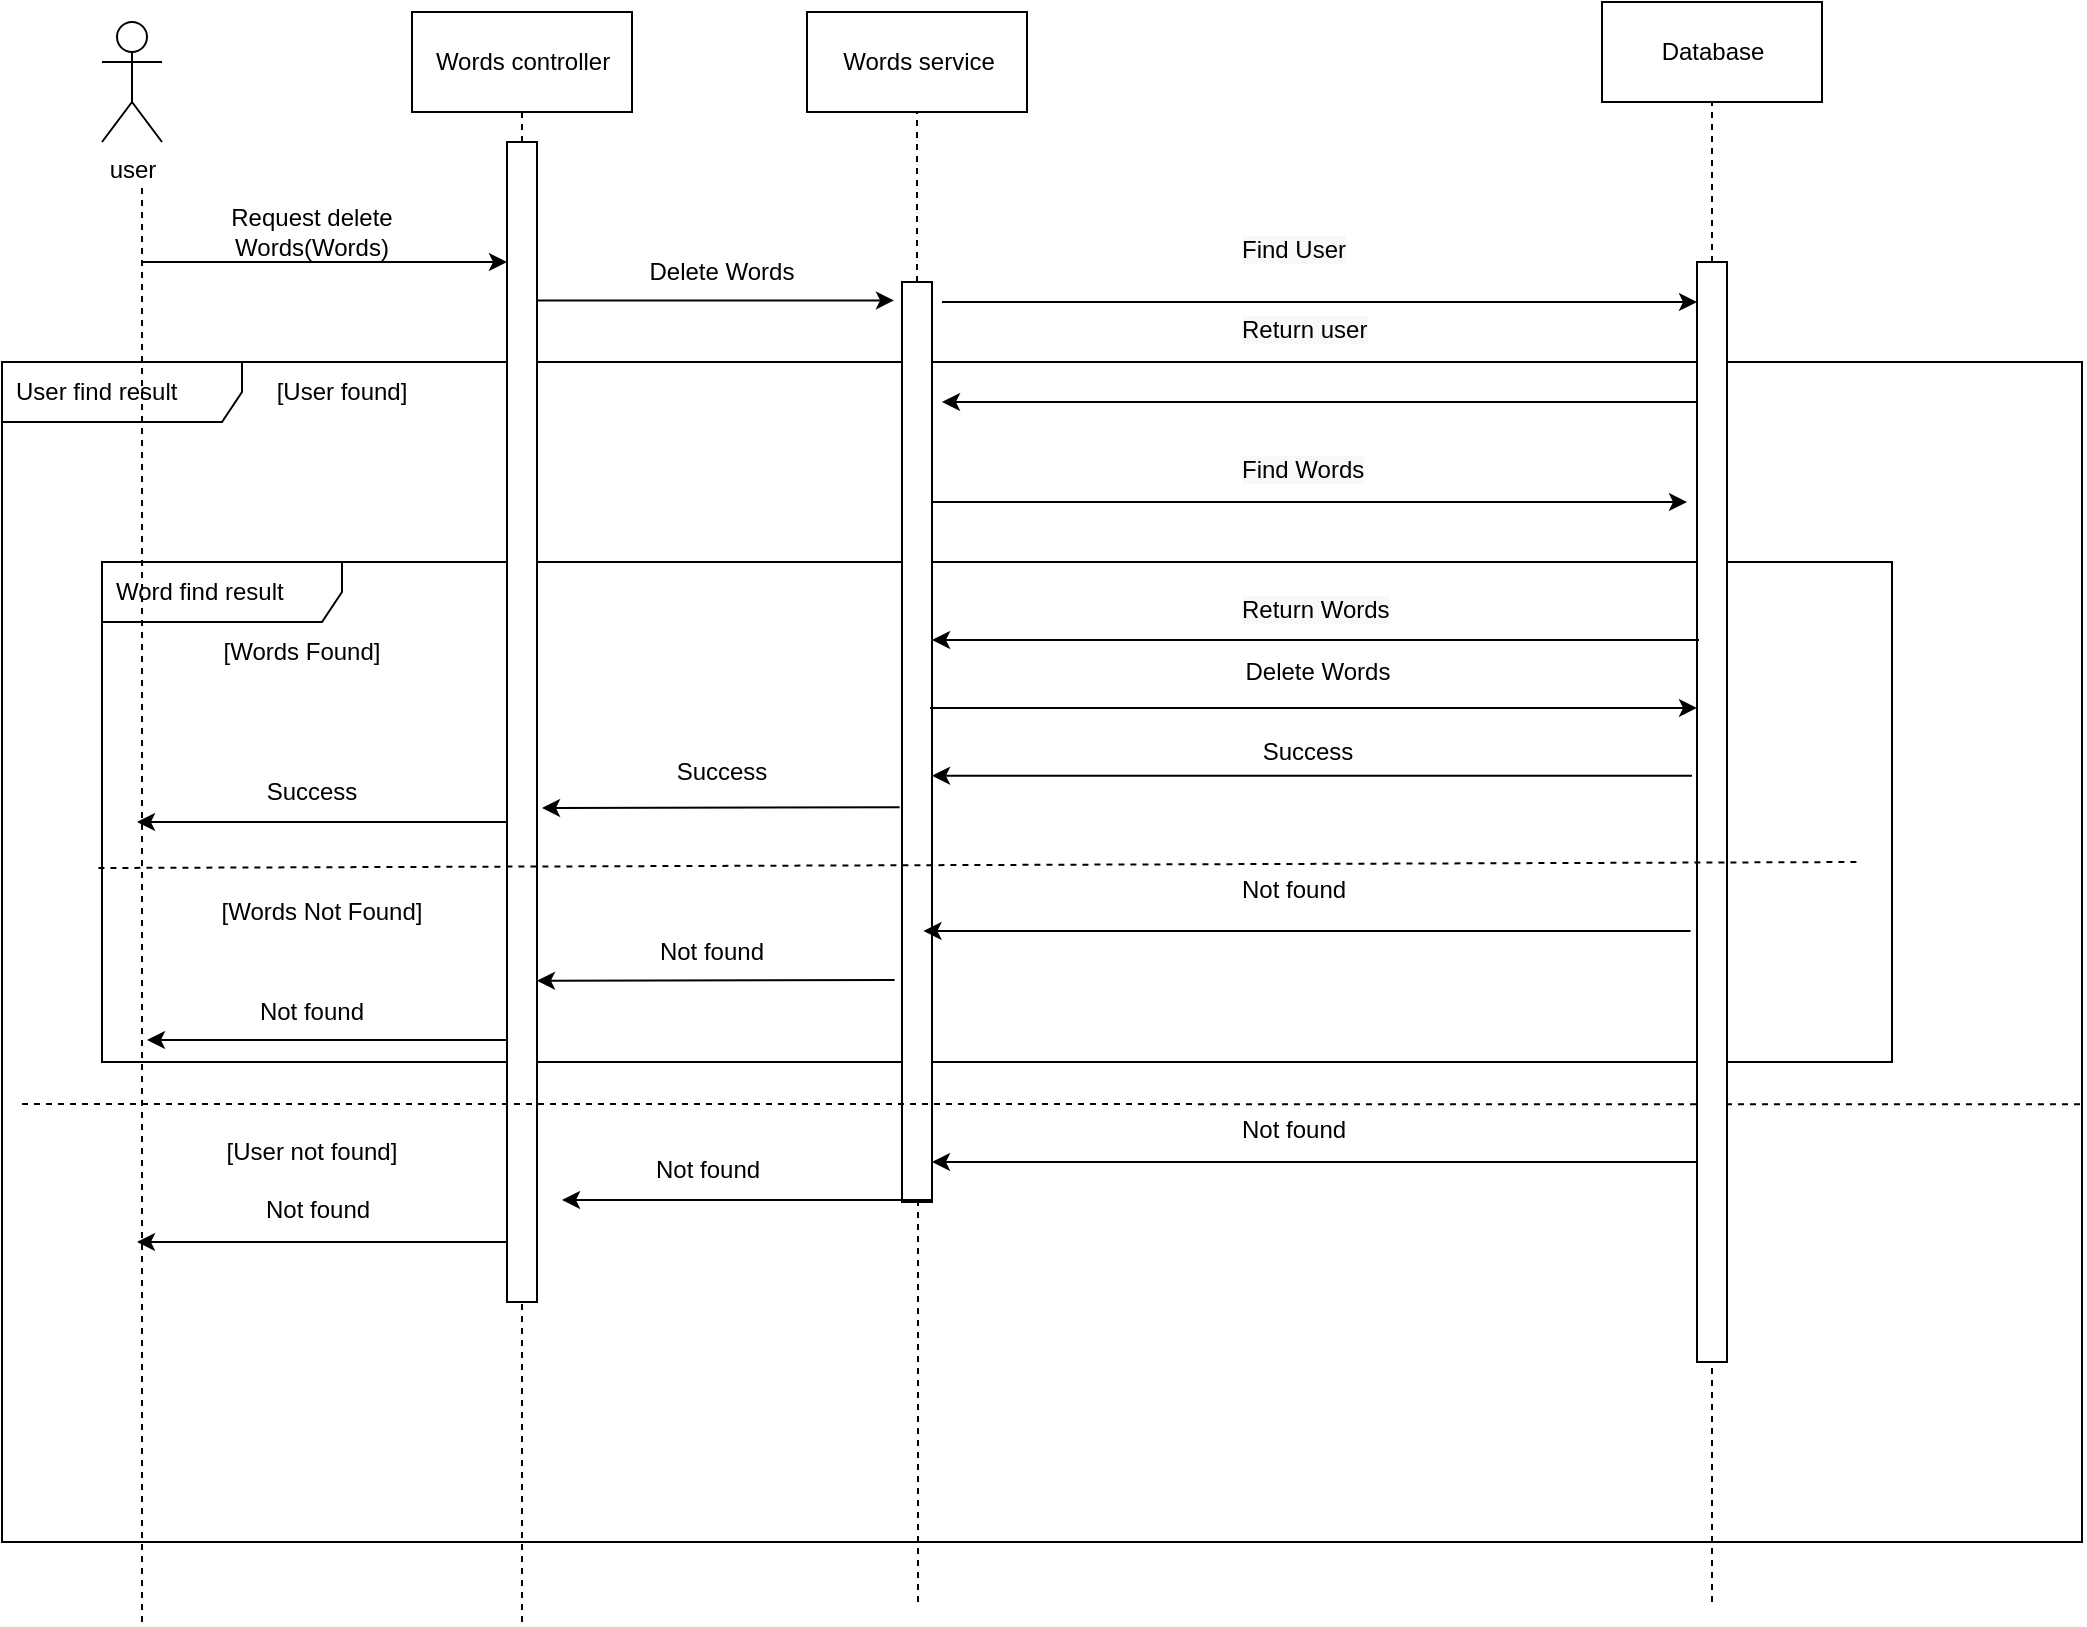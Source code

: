 <mxfile version="19.0.3" type="device"><diagram id="jXXaUy1y5vcuNDzIhqEj" name="Page-1"><mxGraphModel dx="569" dy="361" grid="1" gridSize="10" guides="1" tooltips="1" connect="1" arrows="1" fold="1" page="1" pageScale="1" pageWidth="3300" pageHeight="2339" math="0" shadow="0"><root><mxCell id="0"/><mxCell id="1" parent="0"/><mxCell id="U2-Zc7Uc2ugZ4u41h28j-45" value="User find result" style="shape=umlFrame;whiteSpace=wrap;html=1;width=120;height=30;boundedLbl=1;verticalAlign=middle;align=left;spacingLeft=5;" parent="1" vertex="1"><mxGeometry x="30" y="210" width="1040" height="590" as="geometry"/></mxCell><mxCell id="U2-Zc7Uc2ugZ4u41h28j-93" value="Word find result" style="shape=umlFrame;whiteSpace=wrap;html=1;width=120;height=30;boundedLbl=1;verticalAlign=middle;align=left;spacingLeft=5;" parent="1" vertex="1"><mxGeometry x="80" y="310" width="895" height="250" as="geometry"/></mxCell><mxCell id="U2-Zc7Uc2ugZ4u41h28j-46" value="user" style="shape=umlActor;verticalLabelPosition=bottom;verticalAlign=top;html=1;outlineConnect=0;" parent="1" vertex="1"><mxGeometry x="80" y="40" width="30" height="60" as="geometry"/></mxCell><mxCell id="U2-Zc7Uc2ugZ4u41h28j-47" value="" style="html=1;points=[];perimeter=orthogonalPerimeter;" parent="1" vertex="1"><mxGeometry x="282.5" y="100" width="15" height="580" as="geometry"/></mxCell><mxCell id="U2-Zc7Uc2ugZ4u41h28j-48" value="" style="html=1;points=[];perimeter=orthogonalPerimeter;" parent="1" vertex="1"><mxGeometry x="480" y="170" width="15" height="460" as="geometry"/></mxCell><mxCell id="U2-Zc7Uc2ugZ4u41h28j-50" value="" style="endArrow=none;html=1;rounded=0;entryX=0.667;entryY=1.333;entryDx=0;entryDy=0;entryPerimeter=0;dashed=1;" parent="1" target="U2-Zc7Uc2ugZ4u41h28j-46" edge="1"><mxGeometry width="50" height="50" relative="1" as="geometry"><mxPoint x="100" y="840" as="sourcePoint"/><mxPoint x="90" y="180" as="targetPoint"/></mxGeometry></mxCell><mxCell id="U2-Zc7Uc2ugZ4u41h28j-51" value="" style="endArrow=classic;html=1;rounded=0;" parent="1" target="U2-Zc7Uc2ugZ4u41h28j-47" edge="1"><mxGeometry width="50" height="50" relative="1" as="geometry"><mxPoint x="100" y="160" as="sourcePoint"/><mxPoint x="280" y="160" as="targetPoint"/></mxGeometry></mxCell><mxCell id="U2-Zc7Uc2ugZ4u41h28j-52" value="Request delete Words(Words)" style="text;html=1;strokeColor=none;fillColor=none;align=center;verticalAlign=middle;whiteSpace=wrap;rounded=0;" parent="1" vertex="1"><mxGeometry x="120" y="130" width="130" height="30" as="geometry"/></mxCell><mxCell id="U2-Zc7Uc2ugZ4u41h28j-53" value="Delete Words" style="text;html=1;strokeColor=none;fillColor=none;align=center;verticalAlign=middle;whiteSpace=wrap;rounded=0;" parent="1" vertex="1"><mxGeometry x="345" y="150" width="90" height="30" as="geometry"/></mxCell><mxCell id="U2-Zc7Uc2ugZ4u41h28j-54" value="" style="endArrow=classic;html=1;rounded=0;entryX=-0.267;entryY=0.02;entryDx=0;entryDy=0;entryPerimeter=0;" parent="1" source="U2-Zc7Uc2ugZ4u41h28j-47" target="U2-Zc7Uc2ugZ4u41h28j-48" edge="1"><mxGeometry width="50" height="50" relative="1" as="geometry"><mxPoint x="297.5" y="190.06" as="sourcePoint"/><mxPoint x="477.495" y="190.0" as="targetPoint"/></mxGeometry></mxCell><mxCell id="U2-Zc7Uc2ugZ4u41h28j-55" value="" style="endArrow=none;dashed=1;html=1;rounded=0;entryX=0.5;entryY=1;entryDx=0;entryDy=0;" parent="1" source="U2-Zc7Uc2ugZ4u41h28j-47" target="U2-Zc7Uc2ugZ4u41h28j-56" edge="1"><mxGeometry width="50" height="50" relative="1" as="geometry"><mxPoint x="200" y="250" as="sourcePoint"/><mxPoint x="250" y="200" as="targetPoint"/></mxGeometry></mxCell><mxCell id="U2-Zc7Uc2ugZ4u41h28j-56" value="&lt;span style=&quot;&quot;&gt;Words controller&lt;/span&gt;" style="html=1;" parent="1" vertex="1"><mxGeometry x="235" y="35" width="110" height="50" as="geometry"/></mxCell><mxCell id="U2-Zc7Uc2ugZ4u41h28j-57" value="&lt;span style=&quot;&quot;&gt;Words service&lt;/span&gt;" style="html=1;" parent="1" vertex="1"><mxGeometry x="432.5" y="35" width="110" height="50" as="geometry"/></mxCell><mxCell id="U2-Zc7Uc2ugZ4u41h28j-59" value="" style="endArrow=none;dashed=1;html=1;rounded=0;entryX=0.5;entryY=1;entryDx=0;entryDy=0;" parent="1" source="U2-Zc7Uc2ugZ4u41h28j-48" target="U2-Zc7Uc2ugZ4u41h28j-57" edge="1"><mxGeometry width="50" height="50" relative="1" as="geometry"><mxPoint x="300" y="110" as="sourcePoint"/><mxPoint x="300" y="95" as="targetPoint"/></mxGeometry></mxCell><mxCell id="U2-Zc7Uc2ugZ4u41h28j-62" value="" style="endArrow=classic;html=1;rounded=0;exitX=0;exitY=0.507;exitDx=0;exitDy=0;exitPerimeter=0;" parent="1" edge="1"><mxGeometry width="50" height="50" relative="1" as="geometry"><mxPoint x="495" y="629" as="sourcePoint"/><mxPoint x="310" y="629" as="targetPoint"/></mxGeometry></mxCell><mxCell id="U2-Zc7Uc2ugZ4u41h28j-63" value="&lt;div style=&quot;text-align: center;&quot;&gt;Not found&lt;br&gt;&lt;/div&gt;" style="text;whiteSpace=wrap;html=1;" parent="1" vertex="1"><mxGeometry x="355" y="600" width="80" height="30" as="geometry"/></mxCell><mxCell id="U2-Zc7Uc2ugZ4u41h28j-64" value="" style="endArrow=classic;html=1;rounded=0;exitX=0;exitY=0.507;exitDx=0;exitDy=0;exitPerimeter=0;" parent="1" edge="1"><mxGeometry width="50" height="50" relative="1" as="geometry"><mxPoint x="282.5" y="650" as="sourcePoint"/><mxPoint x="97.5" y="650" as="targetPoint"/></mxGeometry></mxCell><mxCell id="U2-Zc7Uc2ugZ4u41h28j-65" value="&lt;span style=&quot;text-align: center;&quot;&gt;Not found&lt;/span&gt;" style="text;whiteSpace=wrap;html=1;" parent="1" vertex="1"><mxGeometry x="160" y="620" width="80" height="30" as="geometry"/></mxCell><mxCell id="U2-Zc7Uc2ugZ4u41h28j-66" value="[User found]" style="text;html=1;strokeColor=none;fillColor=none;align=center;verticalAlign=middle;whiteSpace=wrap;rounded=0;" parent="1" vertex="1"><mxGeometry x="155" y="210" width="90" height="30" as="geometry"/></mxCell><mxCell id="U2-Zc7Uc2ugZ4u41h28j-67" value="" style="endArrow=none;dashed=1;html=1;rounded=0;entryX=1;entryY=0.629;entryDx=0;entryDy=0;entryPerimeter=0;" parent="1" target="U2-Zc7Uc2ugZ4u41h28j-45" edge="1"><mxGeometry width="50" height="50" relative="1" as="geometry"><mxPoint x="40" y="581" as="sourcePoint"/><mxPoint x="1090" y="540" as="targetPoint"/></mxGeometry></mxCell><mxCell id="U2-Zc7Uc2ugZ4u41h28j-71" value="Database" style="html=1;" parent="1" vertex="1"><mxGeometry x="830" y="30" width="110" height="50" as="geometry"/></mxCell><mxCell id="U2-Zc7Uc2ugZ4u41h28j-72" value="" style="html=1;points=[];perimeter=orthogonalPerimeter;" parent="1" vertex="1"><mxGeometry x="877.5" y="160" width="15" height="550" as="geometry"/></mxCell><mxCell id="U2-Zc7Uc2ugZ4u41h28j-73" value="" style="endArrow=none;dashed=1;html=1;rounded=0;entryX=0.5;entryY=1;entryDx=0;entryDy=0;" parent="1" source="U2-Zc7Uc2ugZ4u41h28j-72" target="U2-Zc7Uc2ugZ4u41h28j-71" edge="1"><mxGeometry width="50" height="50" relative="1" as="geometry"><mxPoint x="697.5" y="250" as="sourcePoint"/><mxPoint x="697.5" y="95" as="targetPoint"/></mxGeometry></mxCell><mxCell id="U2-Zc7Uc2ugZ4u41h28j-76" value="" style="endArrow=classic;html=1;rounded=0;exitX=0.933;exitY=0.463;exitDx=0;exitDy=0;exitPerimeter=0;" parent="1" source="U2-Zc7Uc2ugZ4u41h28j-48" target="U2-Zc7Uc2ugZ4u41h28j-72" edge="1"><mxGeometry width="50" height="50" relative="1" as="geometry"><mxPoint x="495" y="390" as="sourcePoint"/><mxPoint x="681.995" y="390" as="targetPoint"/></mxGeometry></mxCell><mxCell id="U2-Zc7Uc2ugZ4u41h28j-77" value="Delete Words" style="text;html=1;strokeColor=none;fillColor=none;align=center;verticalAlign=middle;whiteSpace=wrap;rounded=0;" parent="1" vertex="1"><mxGeometry x="642.5" y="350" width="90" height="30" as="geometry"/></mxCell><mxCell id="U2-Zc7Uc2ugZ4u41h28j-79" value="" style="endArrow=classic;html=1;rounded=0;" parent="1" source="U2-Zc7Uc2ugZ4u41h28j-72" edge="1"><mxGeometry width="50" height="50" relative="1" as="geometry"><mxPoint x="680" y="610" as="sourcePoint"/><mxPoint x="495" y="610" as="targetPoint"/></mxGeometry></mxCell><mxCell id="U2-Zc7Uc2ugZ4u41h28j-81" value="" style="endArrow=classic;html=1;rounded=0;exitX=-0.167;exitY=0.467;exitDx=0;exitDy=0;exitPerimeter=0;" parent="1" source="U2-Zc7Uc2ugZ4u41h28j-72" target="U2-Zc7Uc2ugZ4u41h28j-48" edge="1"><mxGeometry width="50" height="50" relative="1" as="geometry"><mxPoint x="880" y="420" as="sourcePoint"/><mxPoint x="695" y="420" as="targetPoint"/></mxGeometry></mxCell><mxCell id="U2-Zc7Uc2ugZ4u41h28j-82" value="Success" style="text;html=1;strokeColor=none;fillColor=none;align=center;verticalAlign=middle;whiteSpace=wrap;rounded=0;" parent="1" vertex="1"><mxGeometry x="637.5" y="390" width="90" height="30" as="geometry"/></mxCell><mxCell id="U2-Zc7Uc2ugZ4u41h28j-85" value="" style="endArrow=classic;html=1;rounded=0;exitX=0;exitY=0.507;exitDx=0;exitDy=0;exitPerimeter=0;" parent="1" edge="1"><mxGeometry width="50" height="50" relative="1" as="geometry"><mxPoint x="282.5" y="440" as="sourcePoint"/><mxPoint x="97.5" y="440" as="targetPoint"/></mxGeometry></mxCell><mxCell id="U2-Zc7Uc2ugZ4u41h28j-86" value="Success" style="text;html=1;strokeColor=none;fillColor=none;align=center;verticalAlign=middle;whiteSpace=wrap;rounded=0;" parent="1" vertex="1"><mxGeometry x="140" y="410" width="90" height="30" as="geometry"/></mxCell><mxCell id="U2-Zc7Uc2ugZ4u41h28j-87" value="" style="endArrow=classic;html=1;rounded=0;" parent="1" target="U2-Zc7Uc2ugZ4u41h28j-72" edge="1"><mxGeometry width="50" height="50" relative="1" as="geometry"><mxPoint x="500" y="180" as="sourcePoint"/><mxPoint x="681.995" y="199.0" as="targetPoint"/></mxGeometry></mxCell><mxCell id="U2-Zc7Uc2ugZ4u41h28j-89" value="" style="endArrow=classic;html=1;rounded=0;" parent="1" source="U2-Zc7Uc2ugZ4u41h28j-72" edge="1"><mxGeometry width="50" height="50" relative="1" as="geometry"><mxPoint x="870" y="200" as="sourcePoint"/><mxPoint x="500" y="230" as="targetPoint"/></mxGeometry></mxCell><mxCell id="U2-Zc7Uc2ugZ4u41h28j-90" value="&lt;span style=&quot;color: rgb(0, 0, 0); font-family: Helvetica; font-size: 12px; font-style: normal; font-variant-ligatures: normal; font-variant-caps: normal; font-weight: 400; letter-spacing: normal; orphans: 2; text-align: center; text-indent: 0px; text-transform: none; widows: 2; word-spacing: 0px; -webkit-text-stroke-width: 0px; background-color: rgb(248, 249, 250); text-decoration-thickness: initial; text-decoration-style: initial; text-decoration-color: initial; float: none; display: inline !important;&quot;&gt;Return user&lt;/span&gt;" style="text;whiteSpace=wrap;html=1;" parent="1" vertex="1"><mxGeometry x="647.5" y="180" width="80" height="30" as="geometry"/></mxCell><mxCell id="U2-Zc7Uc2ugZ4u41h28j-92" value="&lt;span style=&quot;color: rgb(0, 0, 0); font-family: Helvetica; font-size: 12px; font-style: normal; font-variant-ligatures: normal; font-variant-caps: normal; font-weight: 400; letter-spacing: normal; orphans: 2; text-align: center; text-indent: 0px; text-transform: none; widows: 2; word-spacing: 0px; -webkit-text-stroke-width: 0px; background-color: rgb(248, 249, 250); text-decoration-thickness: initial; text-decoration-style: initial; text-decoration-color: initial; float: none; display: inline !important;&quot;&gt;Find User&lt;/span&gt;" style="text;whiteSpace=wrap;html=1;" parent="1" vertex="1"><mxGeometry x="647.5" y="140" width="80" height="30" as="geometry"/></mxCell><mxCell id="U2-Zc7Uc2ugZ4u41h28j-98" value="" style="endArrow=classic;html=1;rounded=0;" parent="1" edge="1"><mxGeometry width="50" height="50" relative="1" as="geometry"><mxPoint x="495" y="280" as="sourcePoint"/><mxPoint x="872.5" y="280" as="targetPoint"/></mxGeometry></mxCell><mxCell id="U2-Zc7Uc2ugZ4u41h28j-99" value="&lt;span style=&quot;color: rgb(0, 0, 0); font-family: Helvetica; font-size: 12px; font-style: normal; font-variant-ligatures: normal; font-variant-caps: normal; font-weight: 400; letter-spacing: normal; orphans: 2; text-align: center; text-indent: 0px; text-transform: none; widows: 2; word-spacing: 0px; -webkit-text-stroke-width: 0px; background-color: rgb(248, 249, 250); text-decoration-thickness: initial; text-decoration-style: initial; text-decoration-color: initial; float: none; display: inline !important;&quot;&gt;Find Words&lt;/span&gt;" style="text;whiteSpace=wrap;html=1;" parent="1" vertex="1"><mxGeometry x="647.5" y="250" width="80" height="30" as="geometry"/></mxCell><mxCell id="U2-Zc7Uc2ugZ4u41h28j-100" value="" style="endArrow=classic;html=1;rounded=0;exitX=-0.079;exitY=0.571;exitDx=0;exitDy=0;exitPerimeter=0;" parent="1" source="U2-Zc7Uc2ugZ4u41h28j-48" edge="1"><mxGeometry width="50" height="50" relative="1" as="geometry"><mxPoint x="480" y="420" as="sourcePoint"/><mxPoint x="300" y="433" as="targetPoint"/></mxGeometry></mxCell><mxCell id="U2-Zc7Uc2ugZ4u41h28j-101" value="Success" style="text;html=1;strokeColor=none;fillColor=none;align=center;verticalAlign=middle;whiteSpace=wrap;rounded=0;" parent="1" vertex="1"><mxGeometry x="345" y="400" width="90" height="30" as="geometry"/></mxCell><mxCell id="U2-Zc7Uc2ugZ4u41h28j-102" value="[Words Found]" style="text;html=1;strokeColor=none;fillColor=none;align=center;verticalAlign=middle;whiteSpace=wrap;rounded=0;" parent="1" vertex="1"><mxGeometry x="130" y="340" width="100" height="30" as="geometry"/></mxCell><mxCell id="U2-Zc7Uc2ugZ4u41h28j-103" value="" style="endArrow=none;dashed=1;html=1;rounded=0;exitX=-0.002;exitY=0.612;exitDx=0;exitDy=0;exitPerimeter=0;" parent="1" source="U2-Zc7Uc2ugZ4u41h28j-93" edge="1"><mxGeometry width="50" height="50" relative="1" as="geometry"><mxPoint x="70" y="470" as="sourcePoint"/><mxPoint x="960" y="460" as="targetPoint"/></mxGeometry></mxCell><mxCell id="U2-Zc7Uc2ugZ4u41h28j-104" value="[Words Not Found]" style="text;html=1;strokeColor=none;fillColor=none;align=center;verticalAlign=middle;whiteSpace=wrap;rounded=0;" parent="1" vertex="1"><mxGeometry x="120" y="470" width="140" height="30" as="geometry"/></mxCell><mxCell id="U2-Zc7Uc2ugZ4u41h28j-106" value="" style="endArrow=none;html=1;rounded=0;exitX=0.933;exitY=0.463;exitDx=0;exitDy=0;exitPerimeter=0;endFill=0;startArrow=classic;startFill=1;" parent="1" edge="1"><mxGeometry width="50" height="50" relative="1" as="geometry"><mxPoint x="490.745" y="494.5" as="sourcePoint"/><mxPoint x="874.25" y="494.5" as="targetPoint"/></mxGeometry></mxCell><mxCell id="U2-Zc7Uc2ugZ4u41h28j-107" value="&lt;span style=&quot;color: rgb(0, 0, 0); font-family: Helvetica; font-size: 12px; font-style: normal; font-variant-ligatures: normal; font-variant-caps: normal; font-weight: 400; letter-spacing: normal; orphans: 2; text-align: center; text-indent: 0px; text-transform: none; widows: 2; word-spacing: 0px; -webkit-text-stroke-width: 0px; background-color: rgb(248, 249, 250); text-decoration-thickness: initial; text-decoration-style: initial; text-decoration-color: initial; float: none; display: inline !important;&quot;&gt;Return Words&lt;/span&gt;" style="text;whiteSpace=wrap;html=1;" parent="1" vertex="1"><mxGeometry x="647.5" y="320" width="80" height="30" as="geometry"/></mxCell><mxCell id="U2-Zc7Uc2ugZ4u41h28j-108" value="" style="endArrow=none;html=1;rounded=0;exitX=0.933;exitY=0.463;exitDx=0;exitDy=0;exitPerimeter=0;endFill=0;startArrow=classic;startFill=1;" parent="1" edge="1"><mxGeometry width="50" height="50" relative="1" as="geometry"><mxPoint x="494.995" y="349" as="sourcePoint"/><mxPoint x="878.5" y="349" as="targetPoint"/></mxGeometry></mxCell><mxCell id="U2-Zc7Uc2ugZ4u41h28j-109" value="&lt;div style=&quot;text-align: center;&quot;&gt;&lt;span style=&quot;background-color: initial;&quot;&gt;Not found&lt;/span&gt;&lt;/div&gt;" style="text;whiteSpace=wrap;html=1;" parent="1" vertex="1"><mxGeometry x="647.5" y="460" width="80" height="30" as="geometry"/></mxCell><mxCell id="U2-Zc7Uc2ugZ4u41h28j-110" value="" style="endArrow=classic;html=1;rounded=0;exitX=-0.079;exitY=0.571;exitDx=0;exitDy=0;exitPerimeter=0;" parent="1" edge="1"><mxGeometry width="50" height="50" relative="1" as="geometry"><mxPoint x="476.315" y="519.0" as="sourcePoint"/><mxPoint x="297.5" y="519.34" as="targetPoint"/></mxGeometry></mxCell><mxCell id="U2-Zc7Uc2ugZ4u41h28j-113" value="Not found" style="text;html=1;strokeColor=none;fillColor=none;align=center;verticalAlign=middle;whiteSpace=wrap;rounded=0;" parent="1" vertex="1"><mxGeometry x="340" y="490" width="90" height="30" as="geometry"/></mxCell><mxCell id="U2-Zc7Uc2ugZ4u41h28j-114" value="" style="endArrow=classic;html=1;rounded=0;" parent="1" edge="1"><mxGeometry width="50" height="50" relative="1" as="geometry"><mxPoint x="282.5" y="549" as="sourcePoint"/><mxPoint x="102.5" y="549" as="targetPoint"/></mxGeometry></mxCell><mxCell id="U2-Zc7Uc2ugZ4u41h28j-115" value="Not found" style="text;html=1;strokeColor=none;fillColor=none;align=center;verticalAlign=middle;whiteSpace=wrap;rounded=0;" parent="1" vertex="1"><mxGeometry x="140" y="520" width="90" height="30" as="geometry"/></mxCell><mxCell id="U2-Zc7Uc2ugZ4u41h28j-118" value="&lt;div style=&quot;text-align: center;&quot;&gt;Not found&lt;br&gt;&lt;/div&gt;" style="text;whiteSpace=wrap;html=1;" parent="1" vertex="1"><mxGeometry x="647.5" y="580" width="80" height="30" as="geometry"/></mxCell><mxCell id="U2-Zc7Uc2ugZ4u41h28j-120" value="[User not found]" style="text;html=1;strokeColor=none;fillColor=none;align=center;verticalAlign=middle;whiteSpace=wrap;rounded=0;" parent="1" vertex="1"><mxGeometry x="140" y="590" width="90" height="30" as="geometry"/></mxCell><mxCell id="U2-Zc7Uc2ugZ4u41h28j-121" value="" style="endArrow=none;dashed=1;html=1;rounded=0;" parent="1" target="U2-Zc7Uc2ugZ4u41h28j-47" edge="1"><mxGeometry width="50" height="50" relative="1" as="geometry"><mxPoint x="290" y="840" as="sourcePoint"/><mxPoint x="260" y="720" as="targetPoint"/></mxGeometry></mxCell><mxCell id="U2-Zc7Uc2ugZ4u41h28j-122" value="" style="endArrow=none;dashed=1;html=1;rounded=0;" parent="1" target="U2-Zc7Uc2ugZ4u41h28j-48" edge="1"><mxGeometry width="50" height="50" relative="1" as="geometry"><mxPoint x="488" y="830" as="sourcePoint"/><mxPoint x="435" y="720" as="targetPoint"/></mxGeometry></mxCell><mxCell id="U2-Zc7Uc2ugZ4u41h28j-123" value="" style="endArrow=none;dashed=1;html=1;rounded=0;" parent="1" target="U2-Zc7Uc2ugZ4u41h28j-72" edge="1"><mxGeometry width="50" height="50" relative="1" as="geometry"><mxPoint x="885" y="830" as="sourcePoint"/><mxPoint x="686.91" y="670" as="targetPoint"/></mxGeometry></mxCell></root></mxGraphModel></diagram></mxfile>